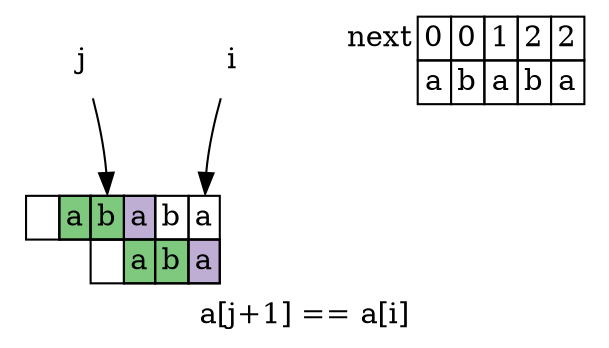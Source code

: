 digraph g {
    label="a[j+1] == a[i]"
    node[shape=plaintext fillcolor=white colorscheme=accent8 ];
    //ranksep=0.3
    arrow[shape=plaintext weight=0 label="i"];
    next[
        label=< <TABLE CELLBORDER="1" BORDER="0" CELLSPACING="0" CELLPADDING="2">
            <tr>
                <td PORT="0" border="0">next</td>
                <td PORT="1">0</td>
                <td PORT="2">0</td>
                <td PORT="3">1</td>
                <td PORT="4">2</td>
                <td PORT="5">2</td>
            </tr>
            <tr>
                <td PORT="0" border="0">  </td>
                <td PORT="1">a</td>
                <td PORT="2">b</td>
                <td PORT="3">a</td>
                <td PORT="4">b</td>
                <td PORT="5">a</td>
            </tr>
        </TABLE> >
    ];
    a[
        label=< <TABLE CELLBORDER="1" BORDER="0" CELLSPACING="0" CELLPADDING="2">
            <tr>
                <td PORT="0">  </td>
                <td PORT="1" bgcolor="1">a</td>
                <td PORT="2" bgcolor="1">b</td>
                <td PORT="3" bgcolor="2">a</td>
                <td PORT="4">b</td>
                <td PORT="5">a</td>
            </tr>
            <tr>
                <td PORT="0" border="0">  </td>
                <td PORT="1" border="0">  </td>
                <td PORT="2">  </td>
                <td PORT="3" bgcolor="1">a</td>
                <td PORT="4" bgcolor="1">b</td>
                <td PORT="4" bgcolor="2">a</td>
            </tr>
        </TABLE> >
    ]
    //next:1->a:1[style=invis];
    arrow->a:5;
    j->a:2;
}
